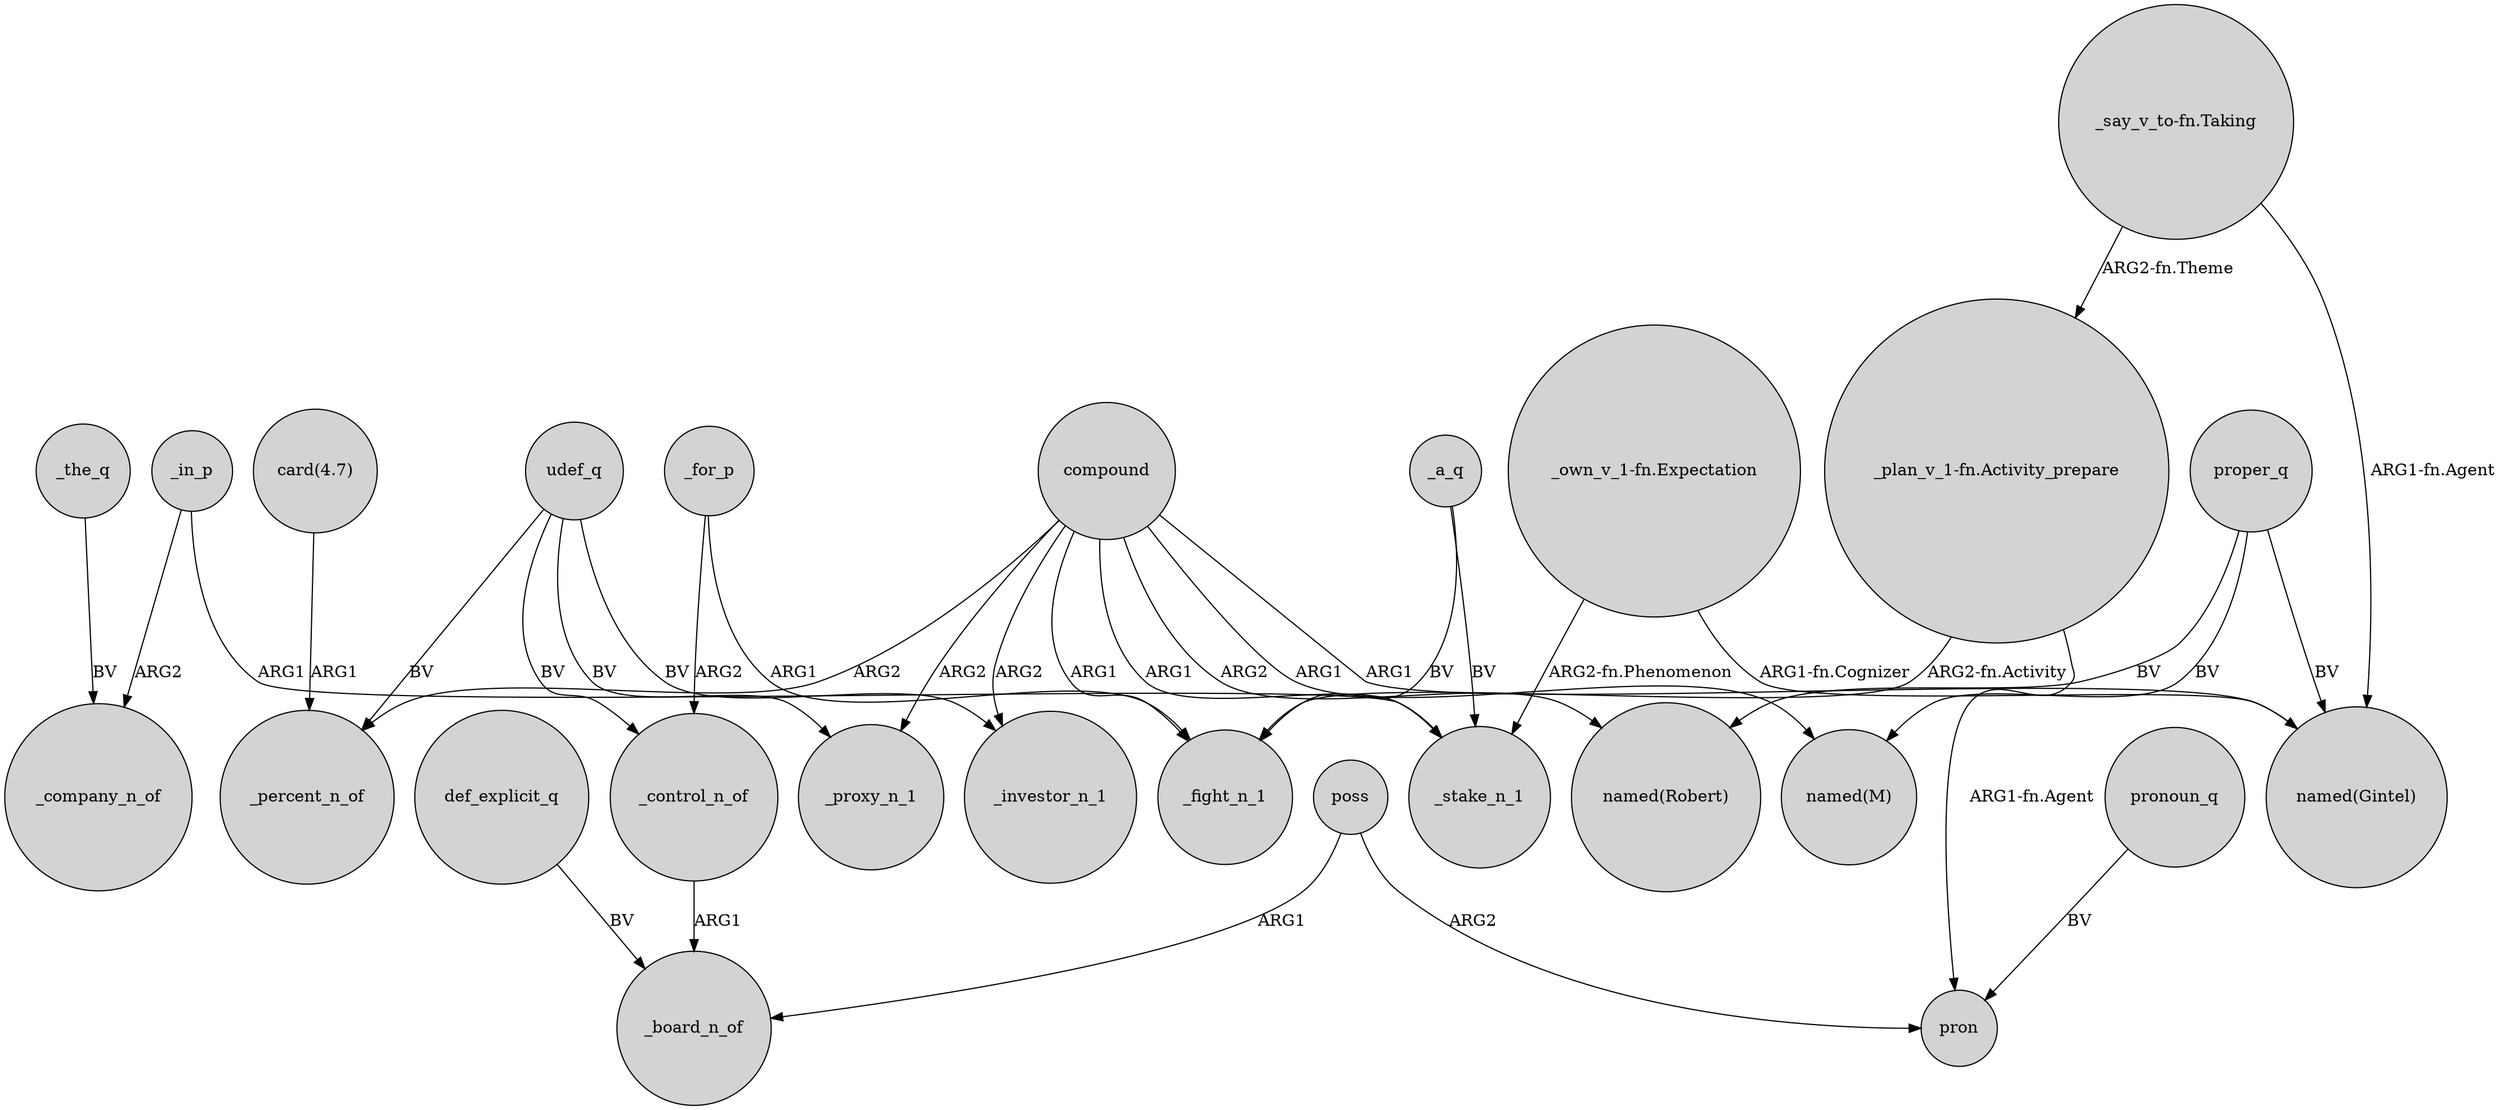 digraph {
	node [shape=circle style=filled]
	_in_p -> _company_n_of [label=ARG2]
	"card(4.7)" -> _percent_n_of [label=ARG1]
	udef_q -> _control_n_of [label=BV]
	def_explicit_q -> _board_n_of [label=BV]
	udef_q -> _proxy_n_1 [label=BV]
	compound -> _proxy_n_1 [label=ARG2]
	"_own_v_1-fn.Expectation" -> _stake_n_1 [label="ARG2-fn.Phenomenon"]
	proper_q -> "named(M)" [label=BV]
	"_say_v_to-fn.Taking" -> "named(Gintel)" [label="ARG1-fn.Agent"]
	"_own_v_1-fn.Expectation" -> "named(Gintel)" [label="ARG1-fn.Cognizer"]
	pronoun_q -> pron [label=BV]
	_for_p -> _control_n_of [label=ARG2]
	poss -> pron [label=ARG2]
	compound -> _investor_n_1 [label=ARG2]
	compound -> "named(Robert)" [label=ARG2]
	udef_q -> _percent_n_of [label=BV]
	"_say_v_to-fn.Taking" -> "_plan_v_1-fn.Activity_prepare" [label="ARG2-fn.Theme"]
	poss -> _board_n_of [label=ARG1]
	compound -> _stake_n_1 [label=ARG1]
	_for_p -> _fight_n_1 [label=ARG1]
	compound -> _percent_n_of [label=ARG2]
	compound -> "named(M)" [label=ARG1]
	proper_q -> "named(Gintel)" [label=BV]
	compound -> _fight_n_1 [label=ARG1]
	_control_n_of -> _board_n_of [label=ARG1]
	compound -> "named(Gintel)" [label=ARG1]
	proper_q -> "named(Robert)" [label=BV]
	"_plan_v_1-fn.Activity_prepare" -> _fight_n_1 [label="ARG2-fn.Activity"]
	udef_q -> _investor_n_1 [label=BV]
	_the_q -> _company_n_of [label=BV]
	_in_p -> _stake_n_1 [label=ARG1]
	"_plan_v_1-fn.Activity_prepare" -> pron [label="ARG1-fn.Agent"]
	_a_q -> _stake_n_1 [label=BV]
	_a_q -> _fight_n_1 [label=BV]
}
